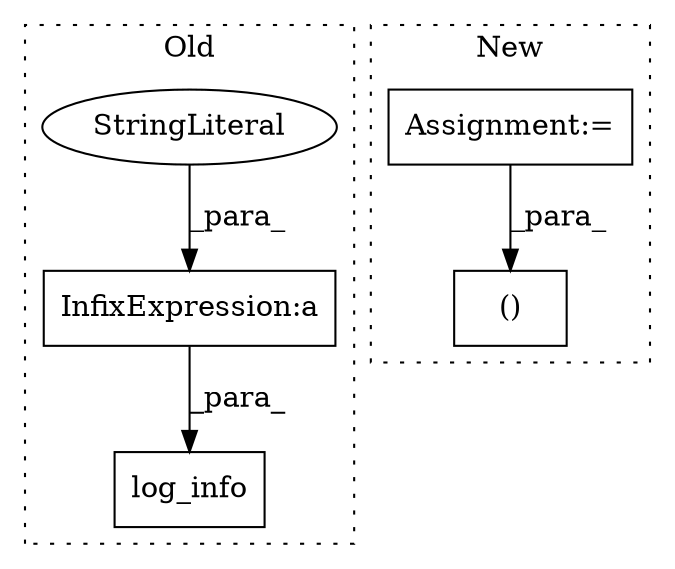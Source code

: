digraph G {
subgraph cluster0 {
1 [label="log_info" a="32" s="7256,7354" l="9,1" shape="box"];
3 [label="InfixExpression:a" a="27" s="7324" l="3" shape="box"];
4 [label="StringLiteral" a="45" s="7265" l="59" shape="ellipse"];
label = "Old";
style="dotted";
}
subgraph cluster1 {
2 [label="()" a="106" s="6842" l="46" shape="box"];
5 [label="Assignment:=" a="7" s="5180" l="1" shape="box"];
label = "New";
style="dotted";
}
3 -> 1 [label="_para_"];
4 -> 3 [label="_para_"];
5 -> 2 [label="_para_"];
}